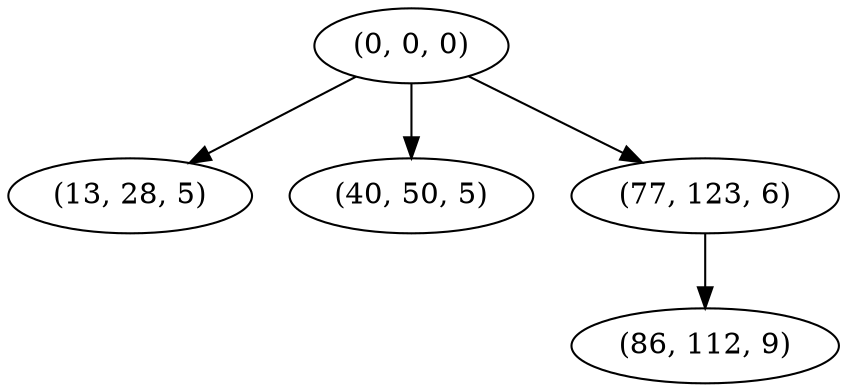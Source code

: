digraph tree {
    "(0, 0, 0)";
    "(13, 28, 5)";
    "(40, 50, 5)";
    "(77, 123, 6)";
    "(86, 112, 9)";
    "(0, 0, 0)" -> "(13, 28, 5)";
    "(0, 0, 0)" -> "(40, 50, 5)";
    "(0, 0, 0)" -> "(77, 123, 6)";
    "(77, 123, 6)" -> "(86, 112, 9)";
}
